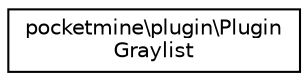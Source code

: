 digraph "Graphical Class Hierarchy"
{
 // INTERACTIVE_SVG=YES
 // LATEX_PDF_SIZE
  edge [fontname="Helvetica",fontsize="10",labelfontname="Helvetica",labelfontsize="10"];
  node [fontname="Helvetica",fontsize="10",shape=record];
  rankdir="LR";
  Node0 [label="pocketmine\\plugin\\Plugin\lGraylist",height=0.2,width=0.4,color="black", fillcolor="white", style="filled",URL="$de/ddf/classpocketmine_1_1plugin_1_1_plugin_graylist.html",tooltip=" "];
}
